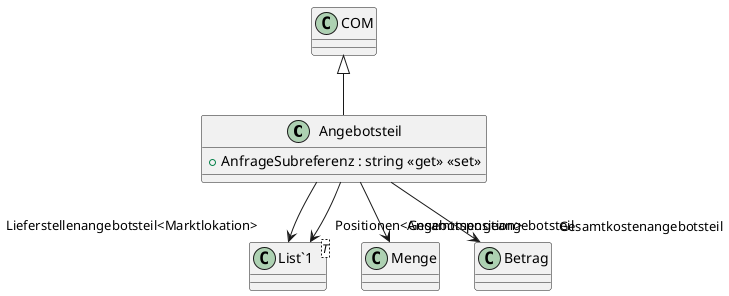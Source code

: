 @startuml
class Angebotsteil {
    + AnfrageSubreferenz : string <<get>> <<set>>
}
class "List`1"<T> {
}
COM <|-- Angebotsteil
Angebotsteil --> "Lieferstellenangebotsteil<Marktlokation>" "List`1"
Angebotsteil --> "Gesamtmengeangebotsteil" Menge
Angebotsteil --> "Gesamtkostenangebotsteil" Betrag
Angebotsteil --> "Positionen<Angebotsposition>" "List`1"
@enduml
